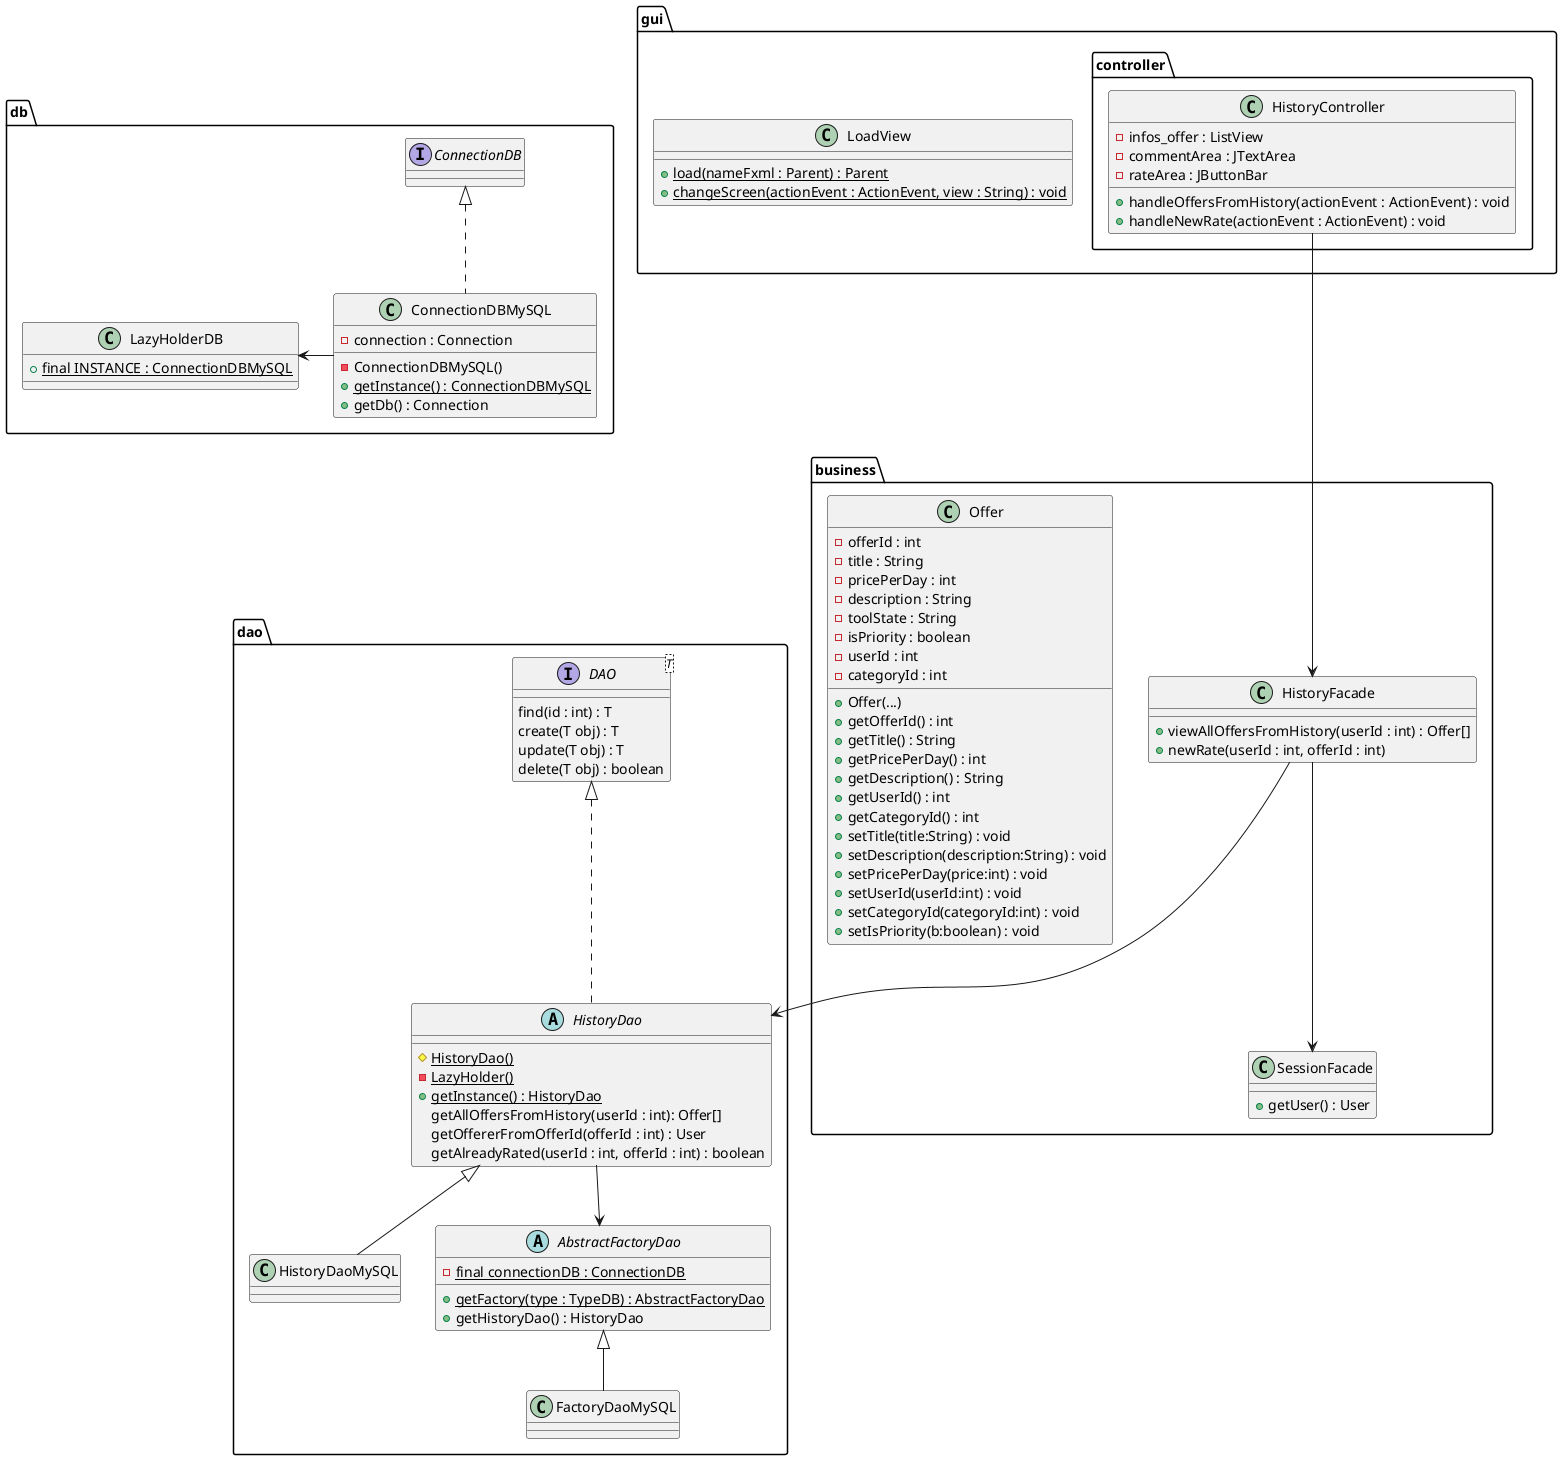 @startuml

package dao {


    abstract class HistoryDao{
        # {static} HistoryDao()
        - {static} LazyHolder()
        + {static} getInstance() : HistoryDao
        getAllOffersFromHistory(userId : int): Offer[]
        getOffererFromOfferId(offerId : int) : User
        getAlreadyRated(userId : int, offerId : int) : boolean
    }
    class HistoryDaoMySQL
    AbstractFactoryDao <|-- FactoryDaoMySQL
    HistoryDao <|-- HistoryDaoMySQL

    interface DAO<T>{
        find(id : int) : T
        create(T obj) : T
        update(T obj) : T
        delete(T obj) : boolean
    }

    abstract AbstractFactoryDao{
        - {static} final connectionDB : ConnectionDB
        + {static} getFactory(type : TypeDB) : AbstractFactoryDao
        + getHistoryDao() : HistoryDao
    }

    class FactoryDaoMySQL{
    }


    DAO <|.. HistoryDao
}
package db{
    class ConnectionDBMySQL{
        - connection : Connection
        - ConnectionDBMySQL()
        + {static} getInstance() : ConnectionDBMySQL
        + getDb() : Connection
    }

    class LazyHolderDB{
        + {static} final INSTANCE : ConnectionDBMySQL
    }
    interface ConnectionDB
    ConnectionDBMySQL -Left-> LazyHolderDB
    ConnectionDBMySQL .up.|> ConnectionDB

}
package business{
    class SessionFacade{
            + getUser() : User
        }

    class HistoryFacade{
        + viewAllOffersFromHistory(userId : int) : Offer[]
        + newRate(userId : int, offerId : int)
    }

    class Offer{
        -offerId : int
        -title : String
        -pricePerDay : int
        -description : String
        -toolState : String
        -isPriority : boolean
        -userId : int
        -categoryId : int
        + Offer(...)
        + getOfferId() : int
        + getTitle() : String
        + getPricePerDay() : int
        + getDescription() : String
        + getUserId() : int
        + getCategoryId() : int
        + setTitle(title:String) : void
        + setDescription(description:String) : void
        + setPricePerDay(price:int) : void
        + setUserId(userId:int) : void
        + setCategoryId(categoryId:int) : void
        + setIsPriority(b:boolean) : void
    }
    HistoryFacade --> SessionFacade

}

package gui{

    class LoadView{
        + {static} load(nameFxml : Parent) : Parent
        + {static} changeScreen(actionEvent : ActionEvent, view : String) : void
    }

    package controller{
        class HistoryController{
            - infos_offer : ListView
            - commentArea : JTextArea
            - rateArea : JButtonBar
            + handleOffersFromHistory(actionEvent : ActionEvent) : void
            + handleNewRate(actionEvent : ActionEvent) : void

        }
    }
}
HistoryFacade <--Up- HistoryController
HistoryDao --> AbstractFactoryDao
HistoryFacade --> HistoryDao



@enduml